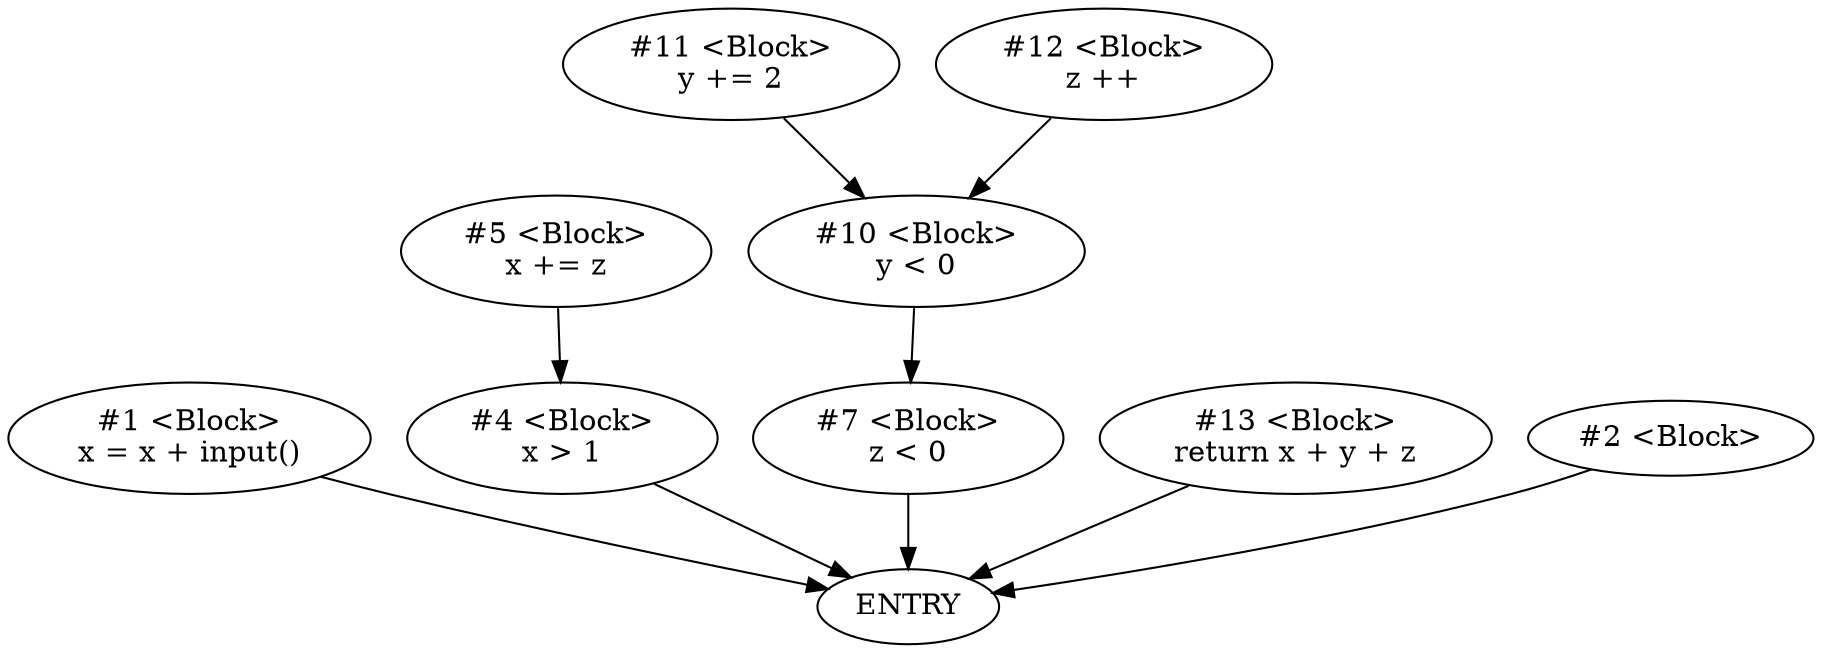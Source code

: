 strict digraph  {
1 [label="#1 &lt;Block&gt;
x = x + input()"];
4 [label="#4 &lt;Block&gt;
x &gt; 1"];
5 [label="#5 &lt;Block&gt;
x += z"];
7 [label="#7 &lt;Block&gt;
z &lt; 0"];
10 [label="#10 &lt;Block&gt;
y &lt; 0"];
13 [label="#13 &lt;Block&gt;
return x + y + z"];
11 [label="#11 &lt;Block&gt;
y += 2"];
12 [label="#12 &lt;Block&gt;
z ++"];
2 [label="#2 &lt;Block&gt;\n"];
ENTRY;
1 -> ENTRY;
4 -> ENTRY;
5 -> 4;
7 -> ENTRY;
10 -> 7;
13 -> ENTRY;
11 -> 10;
12 -> 10;
2 -> ENTRY;
}
